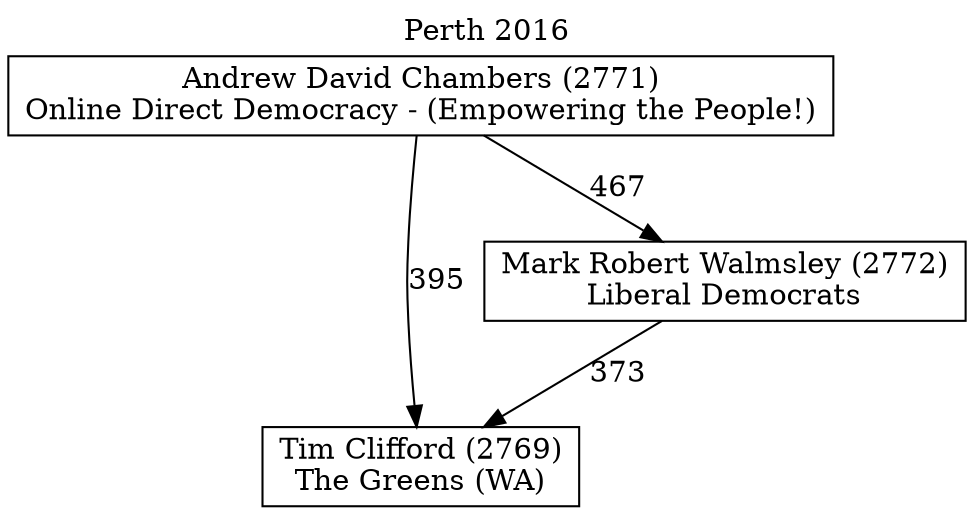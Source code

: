// House preference flow
digraph "Tim Clifford (2769)_Perth_2016" {
	graph [label="Perth 2016" labelloc=t mclimit=10]
	node [shape=box]
	"Tim Clifford (2769)" [label="Tim Clifford (2769)
The Greens (WA)"]
	"Andrew David Chambers (2771)" [label="Andrew David Chambers (2771)
Online Direct Democracy - (Empowering the People!)"]
	"Mark Robert Walmsley (2772)" [label="Mark Robert Walmsley (2772)
Liberal Democrats"]
	"Mark Robert Walmsley (2772)" -> "Tim Clifford (2769)" [label=373]
	"Andrew David Chambers (2771)" -> "Tim Clifford (2769)" [label=395]
	"Andrew David Chambers (2771)" -> "Mark Robert Walmsley (2772)" [label=467]
}
